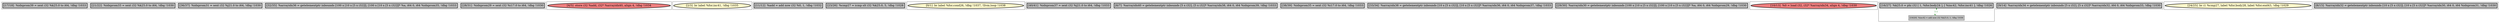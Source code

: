 
digraph G {





subgraph cluster18 {


node754 [penwidth=3.0,fontsize=20,fillcolor=grey,label="[17/18]  %idxprom39 = sext i32 %k25.0 to i64, !dbg !1033",shape=rectangle,style=filled ]



}

subgraph cluster16 {


node752 [penwidth=3.0,fontsize=20,fillcolor=grey,label="[21/22]  %idxprom33 = sext i32 %k25.0 to i64, !dbg !1030",shape=rectangle,style=filled ]



}

subgraph cluster17 {


node753 [penwidth=3.0,fontsize=20,fillcolor=grey,label="[36/37]  %idxprom31 = sext i32 %j21.0 to i64, !dbg !1030",shape=rectangle,style=filled ]



}

subgraph cluster4 {


node739 [penwidth=3.0,fontsize=20,fillcolor=grey,label="[32/35]  %arrayidx36 = getelementptr inbounds [100 x [10 x [5 x i32]]], [100 x [10 x [5 x i32]]]* %a, i64 0, i64 %idxprom35, !dbg !1033",shape=rectangle,style=filled ]



}

subgraph cluster3 {


node738 [penwidth=3.0,fontsize=20,fillcolor=grey,label="[28/31]  %idxprom29 = sext i32 %i17.0 to i64, !dbg !1030",shape=rectangle,style=filled ]



}

subgraph cluster2 {


node737 [penwidth=3.0,fontsize=20,fillcolor=lightcoral,label="[4/5]  store i32 %add, i32* %arrayidx40, align 4, !dbg !1034",shape=ellipse,style=filled ]



}

subgraph cluster1 {


node736 [penwidth=3.0,fontsize=20,fillcolor=lemonchiffon,label="[2/3]  br label %for.inc41, !dbg !1035",shape=ellipse,style=filled ]



}

subgraph cluster12 {


node748 [penwidth=3.0,fontsize=20,fillcolor=grey,label="[11/12]  %add = add nsw i32 %0, 1, !dbg !1032",shape=rectangle,style=filled ]



}

subgraph cluster5 {


node740 [penwidth=3.0,fontsize=20,fillcolor=grey,label="[23/26]  %cmp27 = icmp slt i32 %k25.0, 5, !dbg !1028",shape=rectangle,style=filled ]



}

subgraph cluster0 {


node735 [penwidth=3.0,fontsize=20,fillcolor=lemonchiffon,label="[0/1]  br label %for.cond26, !dbg !1037, !llvm.loop !1038",shape=ellipse,style=filled ]



}

subgraph cluster6 {


node741 [penwidth=3.0,fontsize=20,fillcolor=grey,label="[40/41]  %idxprom37 = sext i32 %j21.0 to i64, !dbg !1033",shape=rectangle,style=filled ]



}

subgraph cluster14 {


node750 [penwidth=3.0,fontsize=20,fillcolor=grey,label="[6/7]  %arrayidx40 = getelementptr inbounds [5 x i32], [5 x i32]* %arrayidx38, i64 0, i64 %idxprom39, !dbg !1033",shape=rectangle,style=filled ]



}

subgraph cluster7 {


node742 [penwidth=3.0,fontsize=20,fillcolor=grey,label="[38/39]  %idxprom35 = sext i32 %i17.0 to i64, !dbg !1033",shape=rectangle,style=filled ]



}

subgraph cluster8 {


node743 [penwidth=3.0,fontsize=20,fillcolor=grey,label="[33/34]  %arrayidx38 = getelementptr inbounds [10 x [5 x i32]], [10 x [5 x i32]]* %arrayidx36, i64 0, i64 %idxprom37, !dbg !1033",shape=rectangle,style=filled ]



}

subgraph cluster9 {


node744 [penwidth=3.0,fontsize=20,fillcolor=grey,label="[29/30]  %arrayidx30 = getelementptr inbounds [100 x [10 x [5 x i32]]], [100 x [10 x [5 x i32]]]* %a, i64 0, i64 %idxprom29, !dbg !1030",shape=rectangle,style=filled ]



}

subgraph cluster19 {


node755 [penwidth=3.0,fontsize=20,fillcolor=lightcoral,label="[10/13]  %0 = load i32, i32* %arrayidx34, align 4, !dbg !1030",shape=ellipse,style=filled ]



}

subgraph cluster10 {


node746 [penwidth=3.0,fontsize=20,fillcolor=grey,label="[16/27]  %k25.0 = phi i32 [ 1, %for.body24 ], [ %inc42, %for.inc41 ], !dbg !1026",shape=rectangle,style=filled ]
node745 [fillcolor=grey,label="[19/20]  %inc42 = add nsw i32 %k25.0, 1, !dbg !1036",shape=rectangle,style=filled ]

node745->node746 [style=dotted,color=forestgreen,label="T",fontcolor=forestgreen ]
node746->node745 [style=dotted,color=forestgreen,label="T",fontcolor=forestgreen ]


}

subgraph cluster11 {


node747 [penwidth=3.0,fontsize=20,fillcolor=grey,label="[9/14]  %arrayidx34 = getelementptr inbounds [5 x i32], [5 x i32]* %arrayidx32, i64 0, i64 %idxprom33, !dbg !1030",shape=rectangle,style=filled ]



}

subgraph cluster13 {


node749 [penwidth=3.0,fontsize=20,fillcolor=lemonchiffon,label="[24/25]  br i1 %cmp27, label %for.body28, label %for.end43, !dbg !1029",shape=ellipse,style=filled ]



}

subgraph cluster15 {


node751 [penwidth=3.0,fontsize=20,fillcolor=grey,label="[8/15]  %arrayidx32 = getelementptr inbounds [10 x [5 x i32]], [10 x [5 x i32]]* %arrayidx30, i64 0, i64 %idxprom31, !dbg !1030",shape=rectangle,style=filled ]



}

}
